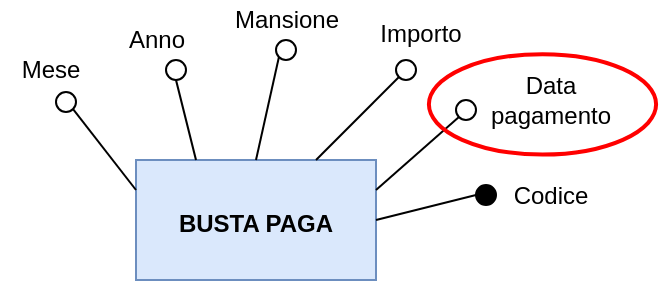 <mxfile version="13.9.9" type="device"><diagram id="ayvnxVIYrSC4gvYyhrDY" name="Pagina-1"><mxGraphModel dx="585" dy="1507" grid="1" gridSize="10" guides="1" tooltips="1" connect="1" arrows="1" fold="1" page="1" pageScale="1" pageWidth="827" pageHeight="1169" math="0" shadow="0"><root><mxCell id="0"/><mxCell id="1" parent="0"/><mxCell id="hexT1CrevGuTHCcSMkOt-1" value="&lt;b&gt;&lt;font style=&quot;font-size: 12px&quot;&gt;BUSTA PAGA&lt;/font&gt;&lt;/b&gt;" style="whiteSpace=wrap;html=1;align=center;fontSize=15;fillColor=#dae8fc;strokeColor=#6c8ebf;" vertex="1" parent="1"><mxGeometry x="140" y="-849" width="120" height="60" as="geometry"/></mxCell><mxCell id="hexT1CrevGuTHCcSMkOt-3" value="" style="ellipse;whiteSpace=wrap;html=1;align=center;fontSize=15;fillColor=#FFFFFF;" vertex="1" parent="1"><mxGeometry x="155" y="-899" width="10" height="10" as="geometry"/></mxCell><mxCell id="hexT1CrevGuTHCcSMkOt-4" value="" style="ellipse;whiteSpace=wrap;html=1;align=center;fontSize=15;fillColor=#FFFFFF;" vertex="1" parent="1"><mxGeometry x="100" y="-883" width="10" height="10" as="geometry"/></mxCell><mxCell id="hexT1CrevGuTHCcSMkOt-5" value="" style="endArrow=none;html=1;rounded=0;fontSize=12;entryX=0;entryY=0.25;entryDx=0;entryDy=0;exitX=1;exitY=1;exitDx=0;exitDy=0;" edge="1" parent="1" source="hexT1CrevGuTHCcSMkOt-4" target="hexT1CrevGuTHCcSMkOt-1"><mxGeometry relative="1" as="geometry"><mxPoint x="30" y="-729" as="sourcePoint"/><mxPoint x="190" y="-729" as="targetPoint"/></mxGeometry></mxCell><mxCell id="hexT1CrevGuTHCcSMkOt-6" value="" style="endArrow=none;html=1;rounded=0;fontSize=12;entryX=0.5;entryY=1;entryDx=0;entryDy=0;exitX=0.25;exitY=0;exitDx=0;exitDy=0;" edge="1" parent="1" source="hexT1CrevGuTHCcSMkOt-1" target="hexT1CrevGuTHCcSMkOt-3"><mxGeometry relative="1" as="geometry"><mxPoint x="30" y="-729" as="sourcePoint"/><mxPoint x="190" y="-729" as="targetPoint"/></mxGeometry></mxCell><mxCell id="hexT1CrevGuTHCcSMkOt-7" value="Mese" style="text;html=1;align=center;verticalAlign=middle;resizable=0;points=[];autosize=1;fontSize=12;" vertex="1" parent="1"><mxGeometry x="72" y="-904" width="50" height="20" as="geometry"/></mxCell><mxCell id="hexT1CrevGuTHCcSMkOt-8" value="Anno" style="text;html=1;align=center;verticalAlign=middle;resizable=0;points=[];autosize=1;fontSize=12;" vertex="1" parent="1"><mxGeometry x="130" y="-919" width="40" height="20" as="geometry"/></mxCell><mxCell id="hexT1CrevGuTHCcSMkOt-9" value="" style="ellipse;whiteSpace=wrap;html=1;align=center;fontSize=15;fillColor=#FFFFFF;" vertex="1" parent="1"><mxGeometry x="210" y="-909" width="10" height="10" as="geometry"/></mxCell><mxCell id="hexT1CrevGuTHCcSMkOt-10" value="" style="ellipse;whiteSpace=wrap;html=1;align=center;fontSize=15;fillColor=#FFFFFF;" vertex="1" parent="1"><mxGeometry x="270" y="-899" width="10" height="10" as="geometry"/></mxCell><mxCell id="hexT1CrevGuTHCcSMkOt-11" value="" style="endArrow=none;html=1;rounded=0;entryX=0.75;entryY=0;entryDx=0;entryDy=0;exitX=0;exitY=1;exitDx=0;exitDy=0;" edge="1" parent="1" source="hexT1CrevGuTHCcSMkOt-10" target="hexT1CrevGuTHCcSMkOt-1"><mxGeometry relative="1" as="geometry"><mxPoint x="-40" y="-789" as="sourcePoint"/><mxPoint x="285" y="-899" as="targetPoint"/></mxGeometry></mxCell><mxCell id="hexT1CrevGuTHCcSMkOt-12" value="" style="endArrow=none;html=1;rounded=0;entryX=0.5;entryY=0;entryDx=0;entryDy=0;exitX=0;exitY=1;exitDx=0;exitDy=0;" edge="1" parent="1" source="hexT1CrevGuTHCcSMkOt-9" target="hexT1CrevGuTHCcSMkOt-1"><mxGeometry relative="1" as="geometry"><mxPoint x="-40" y="-789" as="sourcePoint"/><mxPoint x="250" y="-914" as="targetPoint"/></mxGeometry></mxCell><mxCell id="hexT1CrevGuTHCcSMkOt-13" value="Mansione" style="text;html=1;align=center;verticalAlign=middle;resizable=0;points=[];autosize=1;" vertex="1" parent="1"><mxGeometry x="180" y="-929" width="70" height="20" as="geometry"/></mxCell><mxCell id="hexT1CrevGuTHCcSMkOt-14" value="" style="ellipse;whiteSpace=wrap;html=1;align=center;fontSize=15;fillColor=#FFFFFF;" vertex="1" parent="1"><mxGeometry x="300" y="-879" width="10" height="10" as="geometry"/></mxCell><mxCell id="hexT1CrevGuTHCcSMkOt-15" value="" style="endArrow=none;html=1;rounded=0;fillColor=#FFFFFF;exitX=1;exitY=0.25;exitDx=0;exitDy=0;entryX=0;entryY=1;entryDx=0;entryDy=0;" edge="1" parent="1" source="hexT1CrevGuTHCcSMkOt-1" target="hexT1CrevGuTHCcSMkOt-14"><mxGeometry relative="1" as="geometry"><mxPoint x="160" y="-814" as="sourcePoint"/><mxPoint x="320" y="-814" as="targetPoint"/></mxGeometry></mxCell><mxCell id="hexT1CrevGuTHCcSMkOt-16" value="Importo" style="text;html=1;align=center;verticalAlign=middle;resizable=0;points=[];autosize=1;" vertex="1" parent="1"><mxGeometry x="252" y="-922.5" width="60" height="20" as="geometry"/></mxCell><mxCell id="hexT1CrevGuTHCcSMkOt-17" value="" style="ellipse;whiteSpace=wrap;html=1;align=center;fontSize=15;fillColor=#000000;" vertex="1" parent="1"><mxGeometry x="310" y="-836.5" width="10" height="10" as="geometry"/></mxCell><mxCell id="hexT1CrevGuTHCcSMkOt-18" value="" style="endArrow=none;html=1;rounded=0;exitX=1;exitY=0.5;exitDx=0;exitDy=0;entryX=0;entryY=0.5;entryDx=0;entryDy=0;" edge="1" parent="1" source="hexT1CrevGuTHCcSMkOt-1" target="hexT1CrevGuTHCcSMkOt-17"><mxGeometry relative="1" as="geometry"><mxPoint x="350" y="-769" as="sourcePoint"/><mxPoint x="310" y="-819" as="targetPoint"/></mxGeometry></mxCell><mxCell id="hexT1CrevGuTHCcSMkOt-19" value="Data&lt;br&gt;pagamento" style="text;html=1;align=center;verticalAlign=middle;resizable=0;points=[];autosize=1;" vertex="1" parent="1"><mxGeometry x="306.5" y="-894" width="80" height="30" as="geometry"/></mxCell><mxCell id="hexT1CrevGuTHCcSMkOt-20" value="Codice" style="text;html=1;align=center;verticalAlign=middle;resizable=0;points=[];autosize=1;" vertex="1" parent="1"><mxGeometry x="321.5" y="-841.5" width="50" height="20" as="geometry"/></mxCell><mxCell id="hexT1CrevGuTHCcSMkOt-21" value="" style="ellipse;whiteSpace=wrap;html=1;align=center;fillColor=none;strokeWidth=2;strokeColor=#FF0000;rotation=0;" vertex="1" parent="1"><mxGeometry x="286.45" y="-901.93" width="113.6" height="50.2" as="geometry"/></mxCell></root></mxGraphModel></diagram></mxfile>